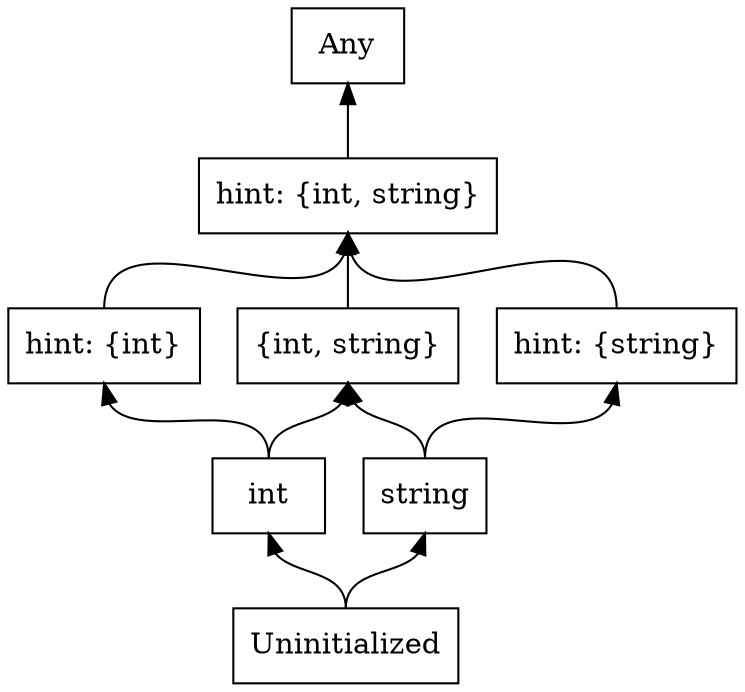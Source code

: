 digraph flow {
    node[shape=box]
    graph[rankdir="BT"];
    edge[headport=s, tailport=n];
    
	uninit [label="Uninitialized"]
    intstring [label="{int, string}"]    
    hintint [label="hint: {int}"]
    hintstring [label="hint: {string}"]
    hintintstring [label="hint: {int, string}"]
	any [label="Any"]    

    uninit -> int -> intstring;
    uninit -> string -> intstring;
    
    int -> hintint -> hintintstring;
    string -> hintstring -> hintintstring;
    intstring -> hintintstring -> any;
}


